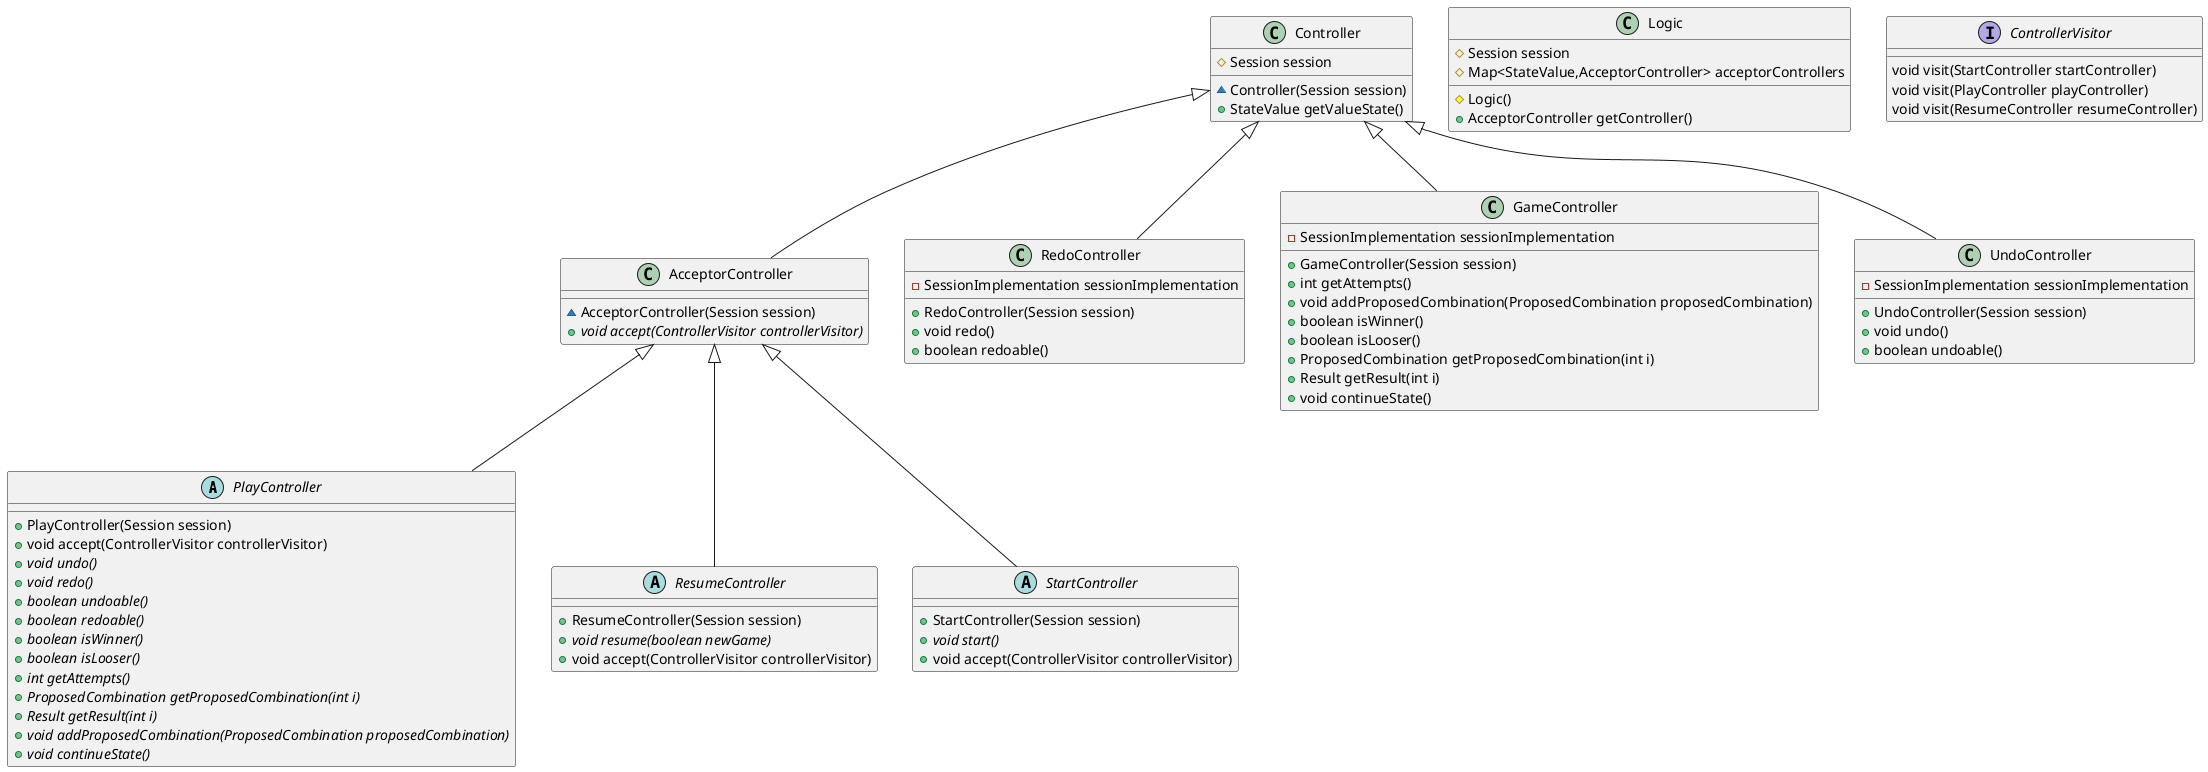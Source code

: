 @startuml
abstract class PlayController [[java:usantatecla.mastermind.controllers.PlayController]] {
	+PlayController(Session session)
	+void accept(ControllerVisitor controllerVisitor)
	+{abstract}void undo()
	+{abstract}void redo()
	+{abstract}boolean undoable()
	+{abstract}boolean redoable()
	+{abstract}boolean isWinner()
	+{abstract}boolean isLooser()
	+{abstract}int getAttempts()
	+{abstract}ProposedCombination getProposedCombination(int i)
	+{abstract}Result getResult(int i)
	+{abstract}void addProposedCombination(ProposedCombination proposedCombination)
	+{abstract}void continueState()
}
class AcceptorController [[java:usantatecla.mastermind.controllers.AcceptorController]] {
}
AcceptorController <|-- PlayController
class RedoController [[java:usantatecla.mastermind.controllers.RedoController]] {
	-SessionImplementation sessionImplementation
	+RedoController(Session session)
	+void redo()
	+boolean redoable()
}
class Controller [[java:usantatecla.mastermind.controllers.Controller]] {
}
Controller <|-- RedoController
class GameController [[java:usantatecla.mastermind.controllers.GameController]] {
	-SessionImplementation sessionImplementation
	+GameController(Session session)
	+int getAttempts()
	+void addProposedCombination(ProposedCombination proposedCombination)
	+boolean isWinner()
	+boolean isLooser()
	+ProposedCombination getProposedCombination(int i)
	+Result getResult(int i)
	+void continueState()
}
class Controller [[java:usantatecla.mastermind.controllers.Controller]] {
}
Controller <|-- GameController
abstract class AcceptorController [[java:usantatecla.mastermind.controllers.AcceptorController]] {
	~AcceptorController(Session session)
	+{abstract}void accept(ControllerVisitor controllerVisitor)
}
class Controller [[java:usantatecla.mastermind.controllers.Controller]] {
}
Controller <|-- AcceptorController
abstract class ResumeController [[java:usantatecla.mastermind.controllers.ResumeController]] {
	+ResumeController(Session session)
	+{abstract}void resume(boolean newGame)
	+void accept(ControllerVisitor controllerVisitor)
}
class AcceptorController [[java:usantatecla.mastermind.controllers.AcceptorController]] {
}
AcceptorController <|-- ResumeController
abstract class Controller [[java:usantatecla.mastermind.controllers.Controller]] {
	#Session session
	~Controller(Session session)
	+StateValue getValueState()
}
class UndoController [[java:usantatecla.mastermind.controllers.UndoController]] {
	-SessionImplementation sessionImplementation
	+UndoController(Session session)
	+void undo()
	+boolean undoable()
}
class Controller [[java:usantatecla.mastermind.controllers.Controller]] {
}
Controller <|-- UndoController
class Logic [[java:usantatecla.mastermind.controllers.Logic]] {
	#Session session
	#Map<StateValue,AcceptorController> acceptorControllers
	#Logic()
	+AcceptorController getController()
}
interface ControllerVisitor [[java:usantatecla.mastermind.controllers.ControllerVisitor]] {
	void visit(StartController startController)
	void visit(PlayController playController)
	void visit(ResumeController resumeController)
}
abstract class StartController [[java:usantatecla.mastermind.controllers.StartController]] {
	+StartController(Session session)
	+{abstract}void start()
	+void accept(ControllerVisitor controllerVisitor)
}
class AcceptorController [[java:usantatecla.mastermind.controllers.AcceptorController]] {
}
AcceptorController <|-- StartController
@enduml